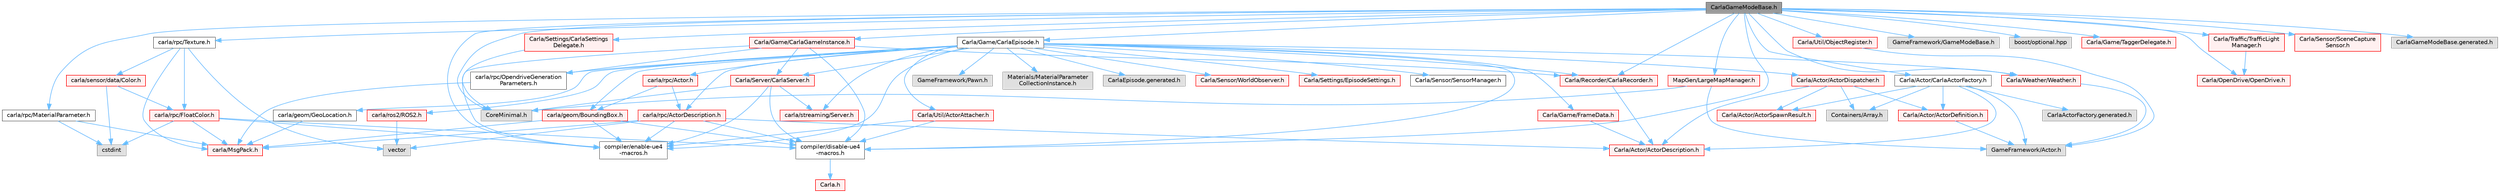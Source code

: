 digraph "CarlaGameModeBase.h"
{
 // INTERACTIVE_SVG=YES
 // LATEX_PDF_SIZE
  bgcolor="transparent";
  edge [fontname=Helvetica,fontsize=10,labelfontname=Helvetica,labelfontsize=10];
  node [fontname=Helvetica,fontsize=10,shape=box,height=0.2,width=0.4];
  Node1 [id="Node000001",label="CarlaGameModeBase.h",height=0.2,width=0.4,color="gray40", fillcolor="grey60", style="filled", fontcolor="black",tooltip=" "];
  Node1 -> Node2 [id="edge1_Node000001_Node000002",color="steelblue1",style="solid",tooltip=" "];
  Node2 [id="Node000002",label="CoreMinimal.h",height=0.2,width=0.4,color="grey60", fillcolor="#E0E0E0", style="filled",tooltip=" "];
  Node1 -> Node3 [id="edge2_Node000001_Node000003",color="steelblue1",style="solid",tooltip=" "];
  Node3 [id="Node000003",label="GameFramework/GameModeBase.h",height=0.2,width=0.4,color="grey60", fillcolor="#E0E0E0", style="filled",tooltip=" "];
  Node1 -> Node4 [id="edge3_Node000001_Node000004",color="steelblue1",style="solid",tooltip=" "];
  Node4 [id="Node000004",label="compiler/disable-ue4\l-macros.h",height=0.2,width=0.4,color="grey40", fillcolor="white", style="filled",URL="$d2/d02/disable-ue4-macros_8h.html",tooltip=" "];
  Node4 -> Node5 [id="edge4_Node000004_Node000005",color="steelblue1",style="solid",tooltip=" "];
  Node5 [id="Node000005",label="Carla.h",height=0.2,width=0.4,color="red", fillcolor="#FFF0F0", style="filled",URL="$d7/d7d/Carla_8h.html",tooltip=" "];
  Node1 -> Node9 [id="edge5_Node000001_Node000009",color="steelblue1",style="solid",tooltip=" "];
  Node9 [id="Node000009",label="boost/optional.hpp",height=0.2,width=0.4,color="grey60", fillcolor="#E0E0E0", style="filled",tooltip=" "];
  Node1 -> Node10 [id="edge6_Node000001_Node000010",color="steelblue1",style="solid",tooltip=" "];
  Node10 [id="Node000010",label="carla/rpc/Texture.h",height=0.2,width=0.4,color="grey40", fillcolor="white", style="filled",URL="$d9/dbf/Texture_8h.html",tooltip=" "];
  Node10 -> Node11 [id="edge7_Node000010_Node000011",color="steelblue1",style="solid",tooltip=" "];
  Node11 [id="Node000011",label="carla/MsgPack.h",height=0.2,width=0.4,color="red", fillcolor="#FFF0F0", style="filled",URL="$d9/d6f/MsgPack_8h.html",tooltip=" "];
  Node10 -> Node26 [id="edge8_Node000010_Node000026",color="steelblue1",style="solid",tooltip=" "];
  Node26 [id="Node000026",label="carla/rpc/FloatColor.h",height=0.2,width=0.4,color="red", fillcolor="#FFF0F0", style="filled",URL="$d1/d09/FloatColor_8h.html",tooltip=" "];
  Node26 -> Node11 [id="edge9_Node000026_Node000011",color="steelblue1",style="solid",tooltip=" "];
  Node26 -> Node21 [id="edge10_Node000026_Node000021",color="steelblue1",style="solid",tooltip=" "];
  Node21 [id="Node000021",label="cstdint",height=0.2,width=0.4,color="grey60", fillcolor="#E0E0E0", style="filled",tooltip=" "];
  Node26 -> Node27 [id="edge11_Node000026_Node000027",color="steelblue1",style="solid",tooltip=" "];
  Node27 [id="Node000027",label="compiler/enable-ue4\l-macros.h",height=0.2,width=0.4,color="grey40", fillcolor="white", style="filled",URL="$d9/da2/enable-ue4-macros_8h.html",tooltip=" "];
  Node26 -> Node4 [id="edge12_Node000026_Node000004",color="steelblue1",style="solid",tooltip=" "];
  Node10 -> Node29 [id="edge13_Node000010_Node000029",color="steelblue1",style="solid",tooltip=" "];
  Node29 [id="Node000029",label="carla/sensor/data/Color.h",height=0.2,width=0.4,color="red", fillcolor="#FFF0F0", style="filled",URL="$db/d51/sensor_2data_2Color_8h.html",tooltip=" "];
  Node29 -> Node26 [id="edge14_Node000029_Node000026",color="steelblue1",style="solid",tooltip=" "];
  Node29 -> Node21 [id="edge15_Node000029_Node000021",color="steelblue1",style="solid",tooltip=" "];
  Node10 -> Node31 [id="edge16_Node000010_Node000031",color="steelblue1",style="solid",tooltip=" "];
  Node31 [id="Node000031",label="vector",height=0.2,width=0.4,color="grey60", fillcolor="#E0E0E0", style="filled",tooltip=" "];
  Node1 -> Node32 [id="edge17_Node000001_Node000032",color="steelblue1",style="solid",tooltip=" "];
  Node32 [id="Node000032",label="carla/rpc/MaterialParameter.h",height=0.2,width=0.4,color="grey40", fillcolor="white", style="filled",URL="$d7/d10/MaterialParameter_8h.html",tooltip=" "];
  Node32 -> Node11 [id="edge18_Node000032_Node000011",color="steelblue1",style="solid",tooltip=" "];
  Node32 -> Node21 [id="edge19_Node000032_Node000021",color="steelblue1",style="solid",tooltip=" "];
  Node1 -> Node27 [id="edge20_Node000001_Node000027",color="steelblue1",style="solid",tooltip=" "];
  Node1 -> Node33 [id="edge21_Node000001_Node000033",color="steelblue1",style="solid",tooltip=" "];
  Node33 [id="Node000033",label="Carla/Actor/CarlaActorFactory.h",height=0.2,width=0.4,color="grey40", fillcolor="white", style="filled",URL="$d4/d24/CarlaActorFactory_8h.html",tooltip=" "];
  Node33 -> Node34 [id="edge22_Node000033_Node000034",color="steelblue1",style="solid",tooltip=" "];
  Node34 [id="Node000034",label="Carla/Actor/ActorDefinition.h",height=0.2,width=0.4,color="red", fillcolor="#FFF0F0", style="filled",URL="$d0/d65/Unreal_2CarlaUE4_2Plugins_2Carla_2Source_2Carla_2Actor_2ActorDefinition_8h.html",tooltip=" "];
  Node34 -> Node38 [id="edge23_Node000034_Node000038",color="steelblue1",style="solid",tooltip=" "];
  Node38 [id="Node000038",label="GameFramework/Actor.h",height=0.2,width=0.4,color="grey60", fillcolor="#E0E0E0", style="filled",tooltip=" "];
  Node33 -> Node40 [id="edge24_Node000033_Node000040",color="steelblue1",style="solid",tooltip=" "];
  Node40 [id="Node000040",label="Carla/Actor/ActorDescription.h",height=0.2,width=0.4,color="red", fillcolor="#FFF0F0", style="filled",URL="$d4/de6/Unreal_2CarlaUE4_2Plugins_2Carla_2Source_2Carla_2Actor_2ActorDescription_8h.html",tooltip=" "];
  Node33 -> Node42 [id="edge25_Node000033_Node000042",color="steelblue1",style="solid",tooltip=" "];
  Node42 [id="Node000042",label="Carla/Actor/ActorSpawnResult.h",height=0.2,width=0.4,color="red", fillcolor="#FFF0F0", style="filled",URL="$df/d9f/ActorSpawnResult_8h.html",tooltip=" "];
  Node33 -> Node44 [id="edge26_Node000033_Node000044",color="steelblue1",style="solid",tooltip=" "];
  Node44 [id="Node000044",label="Containers/Array.h",height=0.2,width=0.4,color="grey60", fillcolor="#E0E0E0", style="filled",tooltip=" "];
  Node33 -> Node38 [id="edge27_Node000033_Node000038",color="steelblue1",style="solid",tooltip=" "];
  Node33 -> Node45 [id="edge28_Node000033_Node000045",color="steelblue1",style="solid",tooltip=" "];
  Node45 [id="Node000045",label="CarlaActorFactory.generated.h",height=0.2,width=0.4,color="grey60", fillcolor="#E0E0E0", style="filled",tooltip=" "];
  Node1 -> Node46 [id="edge29_Node000001_Node000046",color="steelblue1",style="solid",tooltip=" "];
  Node46 [id="Node000046",label="Carla/Game/CarlaEpisode.h",height=0.2,width=0.4,color="grey40", fillcolor="white", style="filled",URL="$de/db8/CarlaEpisode_8h.html",tooltip=" "];
  Node46 -> Node47 [id="edge30_Node000046_Node000047",color="steelblue1",style="solid",tooltip=" "];
  Node47 [id="Node000047",label="Carla/Actor/ActorDispatcher.h",height=0.2,width=0.4,color="red", fillcolor="#FFF0F0", style="filled",URL="$dc/ddc/ActorDispatcher_8h.html",tooltip=" "];
  Node47 -> Node34 [id="edge31_Node000047_Node000034",color="steelblue1",style="solid",tooltip=" "];
  Node47 -> Node40 [id="edge32_Node000047_Node000040",color="steelblue1",style="solid",tooltip=" "];
  Node47 -> Node42 [id="edge33_Node000047_Node000042",color="steelblue1",style="solid",tooltip=" "];
  Node47 -> Node44 [id="edge34_Node000047_Node000044",color="steelblue1",style="solid",tooltip=" "];
  Node46 -> Node217 [id="edge35_Node000046_Node000217",color="steelblue1",style="solid",tooltip=" "];
  Node217 [id="Node000217",label="Carla/Recorder/CarlaRecorder.h",height=0.2,width=0.4,color="red", fillcolor="#FFF0F0", style="filled",URL="$d9/d6a/CarlaRecorder_8h.html",tooltip=" "];
  Node217 -> Node40 [id="edge36_Node000217_Node000040",color="steelblue1",style="solid",tooltip=" "];
  Node46 -> Node248 [id="edge37_Node000046_Node000248",color="steelblue1",style="solid",tooltip=" "];
  Node248 [id="Node000248",label="Carla/Sensor/WorldObserver.h",height=0.2,width=0.4,color="red", fillcolor="#FFF0F0", style="filled",URL="$d8/deb/WorldObserver_8h.html",tooltip=" "];
  Node46 -> Node249 [id="edge38_Node000046_Node000249",color="steelblue1",style="solid",tooltip=" "];
  Node249 [id="Node000249",label="Carla/Server/CarlaServer.h",height=0.2,width=0.4,color="red", fillcolor="#FFF0F0", style="filled",URL="$d0/d35/CarlaServer_8h.html",tooltip=" "];
  Node249 -> Node2 [id="edge39_Node000249_Node000002",color="steelblue1",style="solid",tooltip=" "];
  Node249 -> Node4 [id="edge40_Node000249_Node000004",color="steelblue1",style="solid",tooltip=" "];
  Node249 -> Node261 [id="edge41_Node000249_Node000261",color="steelblue1",style="solid",tooltip=" "];
  Node261 [id="Node000261",label="carla/streaming/Server.h",height=0.2,width=0.4,color="red", fillcolor="#FFF0F0", style="filled",URL="$d8/df6/streaming_2Server_8h.html",tooltip=" "];
  Node249 -> Node27 [id="edge42_Node000249_Node000027",color="steelblue1",style="solid",tooltip=" "];
  Node46 -> Node265 [id="edge43_Node000046_Node000265",color="steelblue1",style="solid",tooltip=" "];
  Node265 [id="Node000265",label="Carla/Settings/EpisodeSettings.h",height=0.2,width=0.4,color="red", fillcolor="#FFF0F0", style="filled",URL="$d8/d64/Unreal_2CarlaUE4_2Plugins_2Carla_2Source_2Carla_2Settings_2EpisodeSettings_8h.html",tooltip=" "];
  Node46 -> Node267 [id="edge44_Node000046_Node000267",color="steelblue1",style="solid",tooltip=" "];
  Node267 [id="Node000267",label="Carla/Util/ActorAttacher.h",height=0.2,width=0.4,color="red", fillcolor="#FFF0F0", style="filled",URL="$d6/d68/ActorAttacher_8h.html",tooltip=" "];
  Node267 -> Node4 [id="edge45_Node000267_Node000004",color="steelblue1",style="solid",tooltip=" "];
  Node267 -> Node27 [id="edge46_Node000267_Node000027",color="steelblue1",style="solid",tooltip=" "];
  Node46 -> Node270 [id="edge47_Node000046_Node000270",color="steelblue1",style="solid",tooltip=" "];
  Node270 [id="Node000270",label="Carla/Weather/Weather.h",height=0.2,width=0.4,color="red", fillcolor="#FFF0F0", style="filled",URL="$d5/d65/Weather_8h.html",tooltip=" "];
  Node270 -> Node38 [id="edge48_Node000270_Node000038",color="steelblue1",style="solid",tooltip=" "];
  Node46 -> Node274 [id="edge49_Node000046_Node000274",color="steelblue1",style="solid",tooltip=" "];
  Node274 [id="Node000274",label="Carla/Game/FrameData.h",height=0.2,width=0.4,color="red", fillcolor="#FFF0F0", style="filled",URL="$d2/df1/FrameData_8h.html",tooltip=" "];
  Node274 -> Node40 [id="edge50_Node000274_Node000040",color="steelblue1",style="solid",tooltip=" "];
  Node46 -> Node331 [id="edge51_Node000046_Node000331",color="steelblue1",style="solid",tooltip=" "];
  Node331 [id="Node000331",label="Carla/Sensor/SensorManager.h",height=0.2,width=0.4,color="grey40", fillcolor="white", style="filled",URL="$dc/dbf/SensorManager_8h.html",tooltip=" "];
  Node46 -> Node332 [id="edge52_Node000046_Node000332",color="steelblue1",style="solid",tooltip=" "];
  Node332 [id="Node000332",label="GameFramework/Pawn.h",height=0.2,width=0.4,color="grey60", fillcolor="#E0E0E0", style="filled",tooltip=" "];
  Node46 -> Node333 [id="edge53_Node000046_Node000333",color="steelblue1",style="solid",tooltip=" "];
  Node333 [id="Node000333",label="Materials/MaterialParameter\lCollectionInstance.h",height=0.2,width=0.4,color="grey60", fillcolor="#E0E0E0", style="filled",tooltip=" "];
  Node46 -> Node4 [id="edge54_Node000046_Node000004",color="steelblue1",style="solid",tooltip=" "];
  Node46 -> Node58 [id="edge55_Node000046_Node000058",color="steelblue1",style="solid",tooltip=" "];
  Node58 [id="Node000058",label="carla/geom/BoundingBox.h",height=0.2,width=0.4,color="red", fillcolor="#FFF0F0", style="filled",URL="$d2/dfe/LibCarla_2source_2carla_2geom_2BoundingBox_8h.html",tooltip=" "];
  Node58 -> Node11 [id="edge56_Node000058_Node000011",color="steelblue1",style="solid",tooltip=" "];
  Node58 -> Node27 [id="edge57_Node000058_Node000027",color="steelblue1",style="solid",tooltip=" "];
  Node58 -> Node4 [id="edge58_Node000058_Node000004",color="steelblue1",style="solid",tooltip=" "];
  Node46 -> Node128 [id="edge59_Node000046_Node000128",color="steelblue1",style="solid",tooltip=" "];
  Node128 [id="Node000128",label="carla/geom/GeoLocation.h",height=0.2,width=0.4,color="grey40", fillcolor="white", style="filled",URL="$d7/d86/GeoLocation_8h.html",tooltip=" "];
  Node128 -> Node11 [id="edge60_Node000128_Node000011",color="steelblue1",style="solid",tooltip=" "];
  Node46 -> Node107 [id="edge61_Node000046_Node000107",color="steelblue1",style="solid",tooltip=" "];
  Node107 [id="Node000107",label="carla/ros2/ROS2.h",height=0.2,width=0.4,color="red", fillcolor="#FFF0F0", style="filled",URL="$da/db8/ROS2_8h.html",tooltip=" "];
  Node107 -> Node31 [id="edge62_Node000107_Node000031",color="steelblue1",style="solid",tooltip=" "];
  Node46 -> Node57 [id="edge63_Node000046_Node000057",color="steelblue1",style="solid",tooltip=" "];
  Node57 [id="Node000057",label="carla/rpc/Actor.h",height=0.2,width=0.4,color="red", fillcolor="#FFF0F0", style="filled",URL="$d8/d73/rpc_2Actor_8h.html",tooltip=" "];
  Node57 -> Node58 [id="edge64_Node000057_Node000058",color="steelblue1",style="solid",tooltip=" "];
  Node57 -> Node72 [id="edge65_Node000057_Node000072",color="steelblue1",style="solid",tooltip=" "];
  Node72 [id="Node000072",label="carla/rpc/ActorDescription.h",height=0.2,width=0.4,color="red", fillcolor="#FFF0F0", style="filled",URL="$d9/db9/LibCarla_2source_2carla_2rpc_2ActorDescription_8h.html",tooltip=" "];
  Node72 -> Node11 [id="edge66_Node000072_Node000011",color="steelblue1",style="solid",tooltip=" "];
  Node72 -> Node31 [id="edge67_Node000072_Node000031",color="steelblue1",style="solid",tooltip=" "];
  Node72 -> Node27 [id="edge68_Node000072_Node000027",color="steelblue1",style="solid",tooltip=" "];
  Node72 -> Node40 [id="edge69_Node000072_Node000040",color="steelblue1",style="solid",tooltip=" "];
  Node72 -> Node4 [id="edge70_Node000072_Node000004",color="steelblue1",style="solid",tooltip=" "];
  Node46 -> Node72 [id="edge71_Node000046_Node000072",color="steelblue1",style="solid",tooltip=" "];
  Node46 -> Node322 [id="edge72_Node000046_Node000322",color="steelblue1",style="solid",tooltip=" "];
  Node322 [id="Node000322",label="carla/rpc/OpendriveGeneration\lParameters.h",height=0.2,width=0.4,color="grey40", fillcolor="white", style="filled",URL="$d9/d3b/OpendriveGenerationParameters_8h.html",tooltip=" "];
  Node322 -> Node11 [id="edge73_Node000322_Node000011",color="steelblue1",style="solid",tooltip=" "];
  Node46 -> Node261 [id="edge74_Node000046_Node000261",color="steelblue1",style="solid",tooltip=" "];
  Node46 -> Node27 [id="edge75_Node000046_Node000027",color="steelblue1",style="solid",tooltip=" "];
  Node46 -> Node334 [id="edge76_Node000046_Node000334",color="steelblue1",style="solid",tooltip=" "];
  Node334 [id="Node000334",label="CarlaEpisode.generated.h",height=0.2,width=0.4,color="grey60", fillcolor="#E0E0E0", style="filled",tooltip=" "];
  Node1 -> Node335 [id="edge77_Node000001_Node000335",color="steelblue1",style="solid",tooltip=" "];
  Node335 [id="Node000335",label="Carla/Game/CarlaGameInstance.h",height=0.2,width=0.4,color="red", fillcolor="#FFF0F0", style="filled",URL="$d2/dba/CarlaGameInstance_8h.html",tooltip=" "];
  Node335 -> Node217 [id="edge78_Node000335_Node000217",color="steelblue1",style="solid",tooltip=" "];
  Node335 -> Node249 [id="edge79_Node000335_Node000249",color="steelblue1",style="solid",tooltip=" "];
  Node335 -> Node4 [id="edge80_Node000335_Node000004",color="steelblue1",style="solid",tooltip=" "];
  Node335 -> Node322 [id="edge81_Node000335_Node000322",color="steelblue1",style="solid",tooltip=" "];
  Node335 -> Node27 [id="edge82_Node000335_Node000027",color="steelblue1",style="solid",tooltip=" "];
  Node1 -> Node344 [id="edge83_Node000001_Node000344",color="steelblue1",style="solid",tooltip=" "];
  Node344 [id="Node000344",label="Carla/Game/TaggerDelegate.h",height=0.2,width=0.4,color="red", fillcolor="#FFF0F0", style="filled",URL="$d0/df9/TaggerDelegate_8h.html",tooltip=" "];
  Node1 -> Node286 [id="edge84_Node000001_Node000286",color="steelblue1",style="solid",tooltip=" "];
  Node286 [id="Node000286",label="Carla/OpenDrive/OpenDrive.h",height=0.2,width=0.4,color="red", fillcolor="#FFF0F0", style="filled",URL="$d1/d9b/Unreal_2CarlaUE4_2Plugins_2Carla_2Source_2Carla_2OpenDrive_2OpenDrive_8h.html",tooltip=" "];
  Node1 -> Node217 [id="edge85_Node000001_Node000217",color="steelblue1",style="solid",tooltip=" "];
  Node1 -> Node347 [id="edge86_Node000001_Node000347",color="steelblue1",style="solid",tooltip=" "];
  Node347 [id="Node000347",label="Carla/Sensor/SceneCapture\lSensor.h",height=0.2,width=0.4,color="red", fillcolor="#FFF0F0", style="filled",URL="$d8/d95/SceneCaptureSensor_8h.html",tooltip=" "];
  Node1 -> Node364 [id="edge87_Node000001_Node000364",color="steelblue1",style="solid",tooltip=" "];
  Node364 [id="Node000364",label="Carla/Settings/CarlaSettings\lDelegate.h",height=0.2,width=0.4,color="red", fillcolor="#FFF0F0", style="filled",URL="$d2/dd3/CarlaSettingsDelegate_8h.html",tooltip=" "];
  Node364 -> Node2 [id="edge88_Node000364_Node000002",color="steelblue1",style="solid",tooltip=" "];
  Node1 -> Node370 [id="edge89_Node000001_Node000370",color="steelblue1",style="solid",tooltip=" "];
  Node370 [id="Node000370",label="Carla/Traffic/TrafficLight\lManager.h",height=0.2,width=0.4,color="red", fillcolor="#FFF0F0", style="filled",URL="$da/ddb/TrafficLightManager_8h.html",tooltip=" "];
  Node370 -> Node286 [id="edge90_Node000370_Node000286",color="steelblue1",style="solid",tooltip=" "];
  Node1 -> Node377 [id="edge91_Node000001_Node000377",color="steelblue1",style="solid",tooltip=" "];
  Node377 [id="Node000377",label="Carla/Util/ObjectRegister.h",height=0.2,width=0.4,color="red", fillcolor="#FFF0F0", style="filled",URL="$d4/d5b/ObjectRegister_8h.html",tooltip=" "];
  Node377 -> Node38 [id="edge92_Node000377_Node000038",color="steelblue1",style="solid",tooltip=" "];
  Node1 -> Node270 [id="edge93_Node000001_Node000270",color="steelblue1",style="solid",tooltip=" "];
  Node1 -> Node381 [id="edge94_Node000001_Node000381",color="steelblue1",style="solid",tooltip=" "];
  Node381 [id="Node000381",label="MapGen/LargeMapManager.h",height=0.2,width=0.4,color="red", fillcolor="#FFF0F0", style="filled",URL="$d3/d30/LargeMapManager_8h.html",tooltip=" "];
  Node381 -> Node2 [id="edge95_Node000381_Node000002",color="steelblue1",style="solid",tooltip=" "];
  Node381 -> Node38 [id="edge96_Node000381_Node000038",color="steelblue1",style="solid",tooltip=" "];
  Node1 -> Node384 [id="edge97_Node000001_Node000384",color="steelblue1",style="solid",tooltip=" "];
  Node384 [id="Node000384",label="CarlaGameModeBase.generated.h",height=0.2,width=0.4,color="grey60", fillcolor="#E0E0E0", style="filled",tooltip=" "];
}
